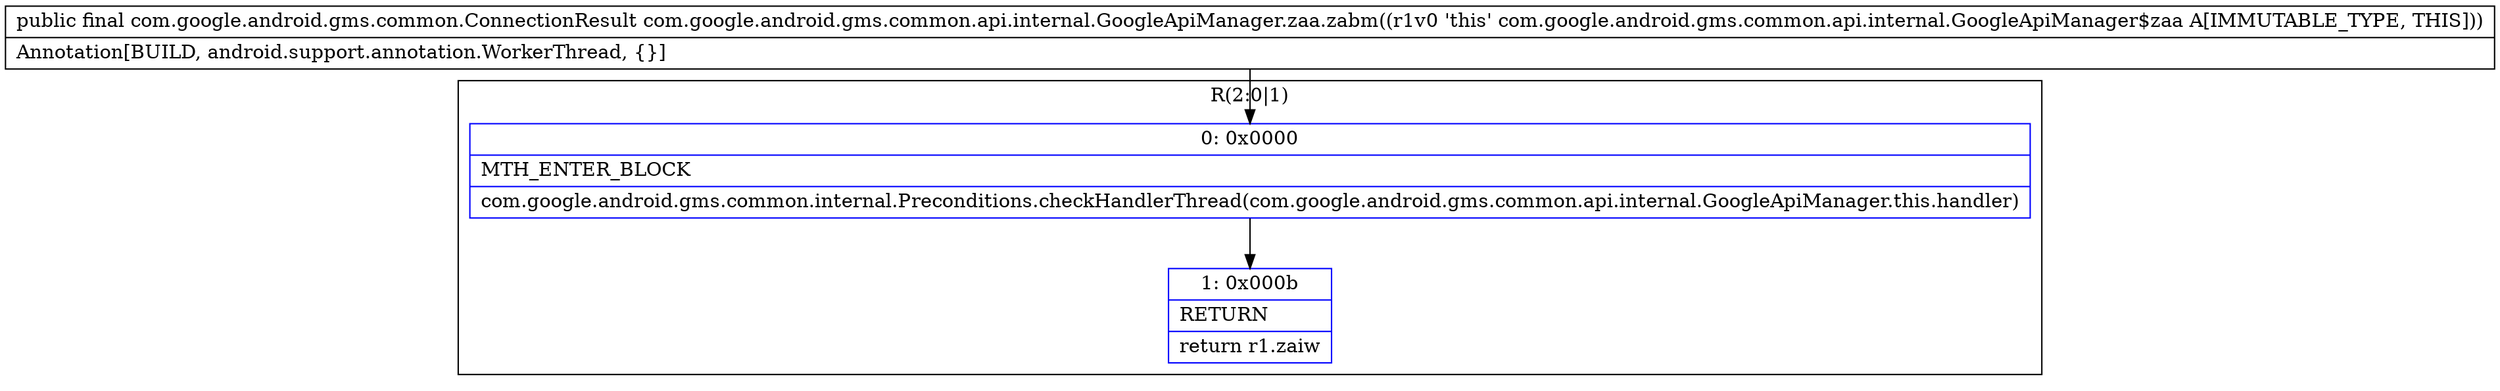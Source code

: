 digraph "CFG forcom.google.android.gms.common.api.internal.GoogleApiManager.zaa.zabm()Lcom\/google\/android\/gms\/common\/ConnectionResult;" {
subgraph cluster_Region_297592654 {
label = "R(2:0|1)";
node [shape=record,color=blue];
Node_0 [shape=record,label="{0\:\ 0x0000|MTH_ENTER_BLOCK\l|com.google.android.gms.common.internal.Preconditions.checkHandlerThread(com.google.android.gms.common.api.internal.GoogleApiManager.this.handler)\l}"];
Node_1 [shape=record,label="{1\:\ 0x000b|RETURN\l|return r1.zaiw\l}"];
}
MethodNode[shape=record,label="{public final com.google.android.gms.common.ConnectionResult com.google.android.gms.common.api.internal.GoogleApiManager.zaa.zabm((r1v0 'this' com.google.android.gms.common.api.internal.GoogleApiManager$zaa A[IMMUTABLE_TYPE, THIS]))  | Annotation[BUILD, android.support.annotation.WorkerThread, \{\}]\l}"];
MethodNode -> Node_0;
Node_0 -> Node_1;
}


